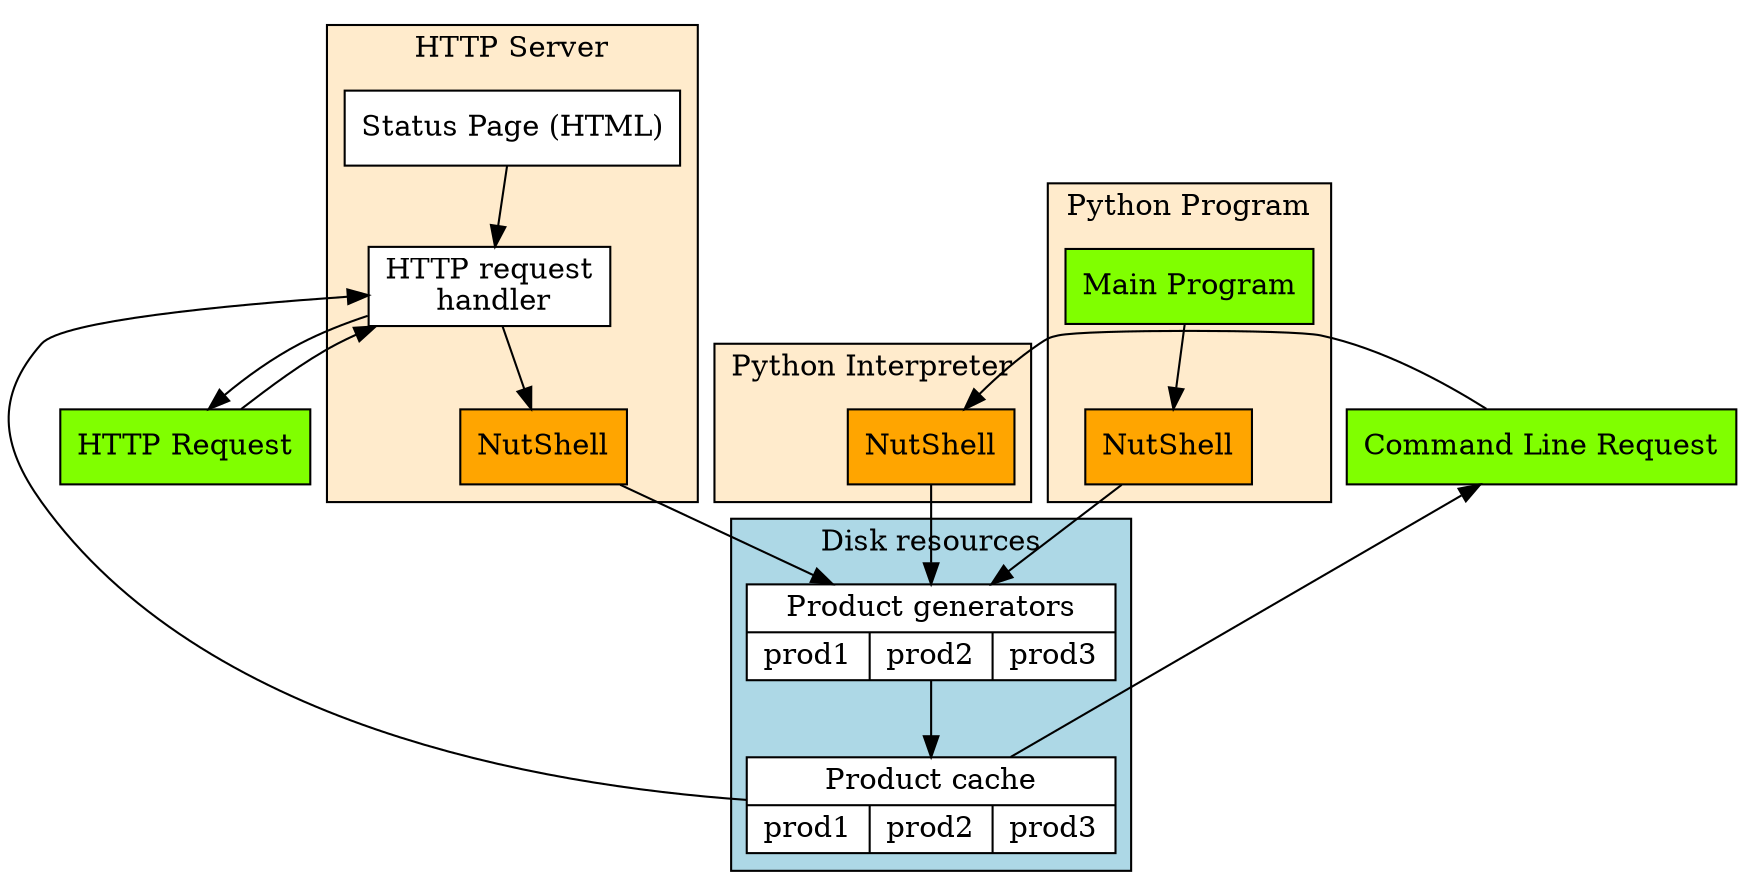 digraph {

size="12,10";



node [shape=record, style=filled, fillcolor="white" ];




subgraph cluster0 {

  label = "Python Interpreter"
  bgcolor = "0.1 0.2 1.0" ; 
  
  HANDLER [label="NutShell", fillcolor="orange" ];

}

CMDLINE [label="Command Line Request", fillcolor="#80ff00"];
/* \n python3 -m nutshell.nutshell ... */
CMDLINE -> HANDLER;  /*  [label="MAKE\nDELETE\nCHECK" ]; */
CACHE -> CMDLINE;

HTTP [label="HTTP Request", fillcolor="#80ff00"]; /* \n http://server/nutshell/?product=... */
HTTP -> HTTP_HANDLER;
HTTP_HANDLER -> HTTP;
HTTP_HANDLER -> SHANDLER; /*  [label="MAKE\nDELETE\nCHECK" ]; */

subgraph cluster1 {

  label = "HTTP Server";
  bgcolor = "0.1 0.2 1.0"; /*"palegoldenrod"*/

  HTTP_HANDLER [label="HTTP request\n handler"];

  STATUS [label="{Status Page (HTML) }", fillcolor="white" ];
  /* - query form \l- error messages \l- product info \l- input info \l- server status \lc */

  SHANDLER [label="NutShell", fillcolor="orange" ];
  
}

subgraph cluster2 {

  label = "Python Program"
  bgcolor = "0.1 0.2 1.0" ; 

  PROGRAM [label="Main Program", fillcolor="#80ff00" ];

  PHANDLER [label="NutShell", fillcolor="orange" ];

  PROGRAM -> PHANDLER
  
}

STATUS -> HTTP_HANDLER;
/* STATUS:pinfo -> CACHE   [label="link", color="gray" ]; */
/* STATUS:iinfo -> CACHE   [label="link", color="gray" ]; */

HANDLER -> GENERATOR [label="" ];
SHANDLER -> GENERATOR [label="" ];
PHANDLER -> GENERATOR [label="" ];

GENERATOR -> CACHE [label="" ];

subgraph cluster3 {

  label = "Disk resources";
  bgcolor = "lightblue"; /* lightgray */

  CACHE [label="{Product cache | {prod1|prod2|prod3} }" ];

  GENERATOR [label="{Product generators | {prod1|prod2|prod3} }" ];

}

CACHE -> HTTP_HANDLER [label="" ];

{rank=same; CMDLINE HTTP }
/* {rank=same; HANDLER SHANDLER } */

}

